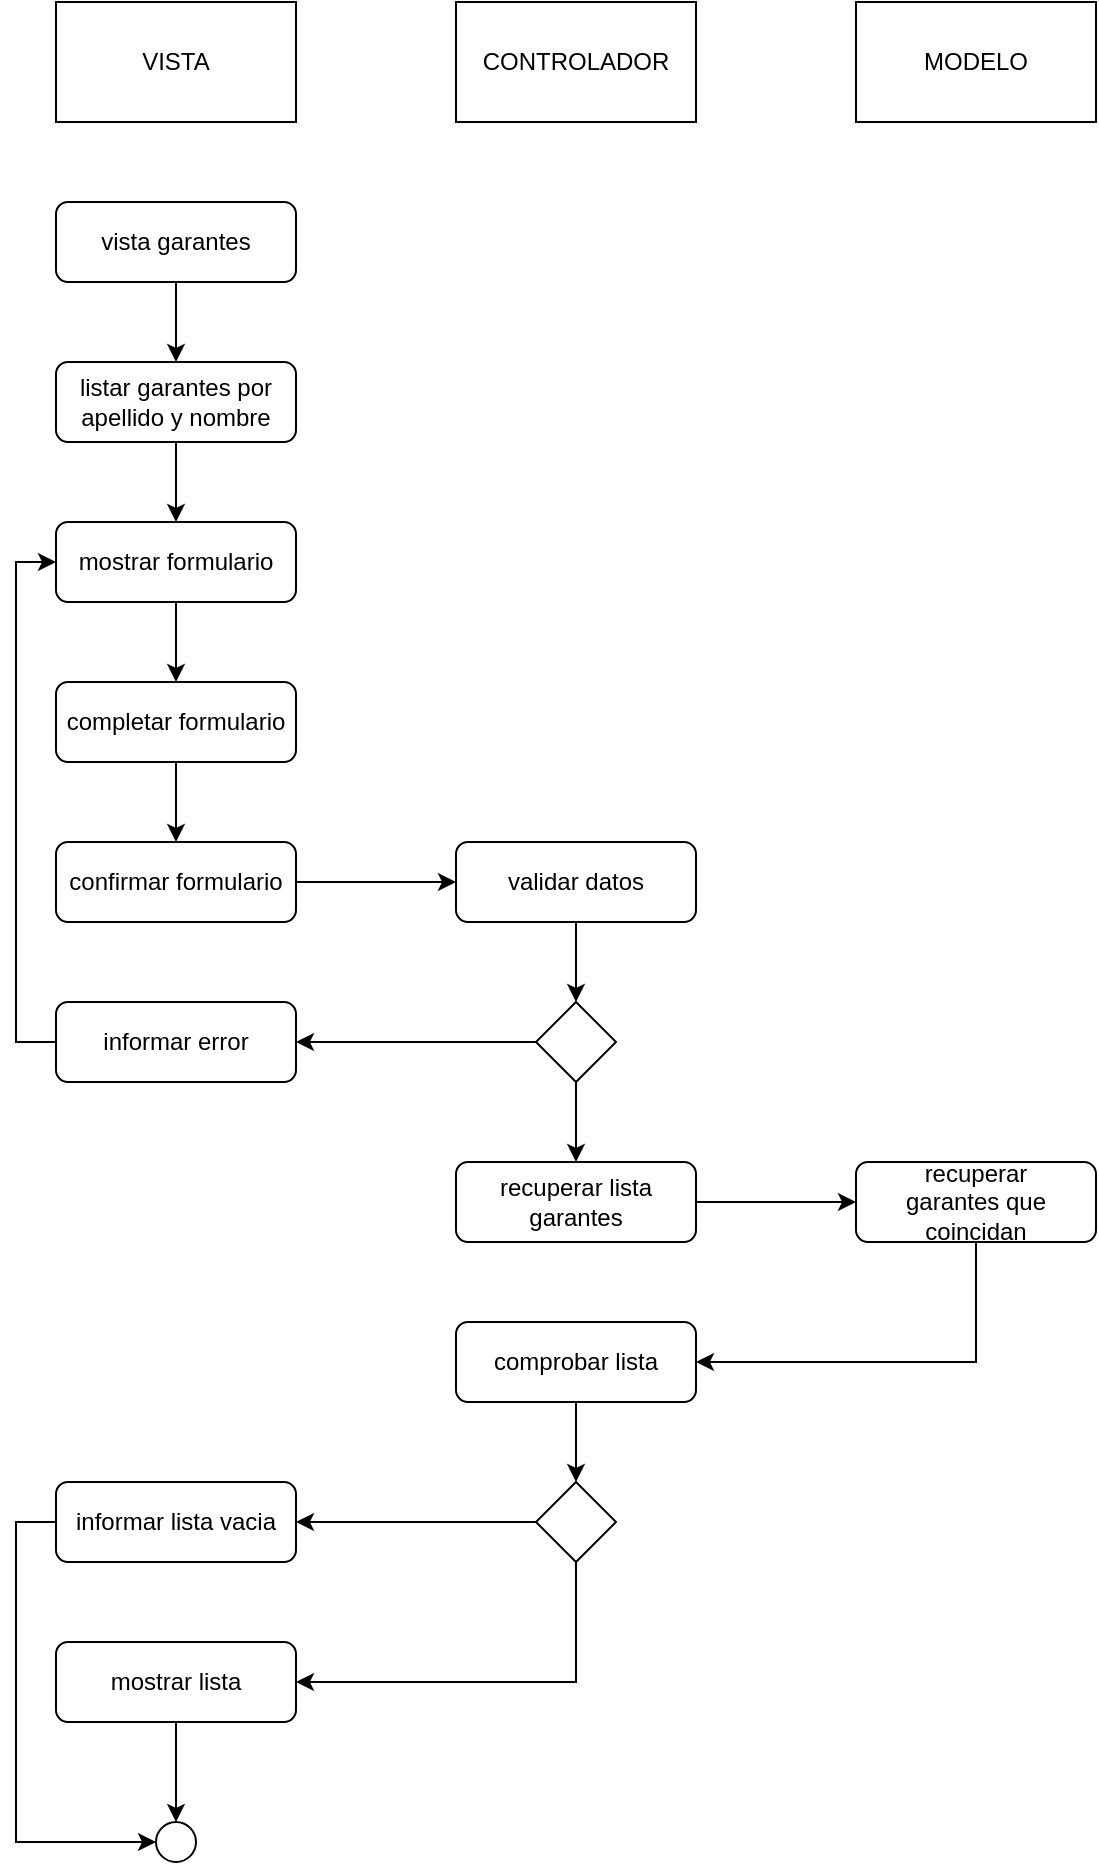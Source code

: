 <mxfile version="28.2.5">
  <diagram name="Página-1" id="5MCwhmPyJRvpIOyLV51R">
    <mxGraphModel dx="1426" dy="679" grid="1" gridSize="10" guides="1" tooltips="1" connect="1" arrows="1" fold="1" page="1" pageScale="1" pageWidth="827" pageHeight="1169" math="0" shadow="0">
      <root>
        <mxCell id="0" />
        <mxCell id="1" parent="0" />
        <mxCell id="ChiYPpP0wzBs2NXoDTnU-1" value="VISTA" style="rounded=0;whiteSpace=wrap;html=1;" vertex="1" parent="1">
          <mxGeometry x="120" y="20" width="120" height="60" as="geometry" />
        </mxCell>
        <mxCell id="ChiYPpP0wzBs2NXoDTnU-2" value="CONTROLADOR" style="rounded=0;whiteSpace=wrap;html=1;" vertex="1" parent="1">
          <mxGeometry x="320" y="20" width="120" height="60" as="geometry" />
        </mxCell>
        <mxCell id="ChiYPpP0wzBs2NXoDTnU-3" value="MODELO" style="rounded=0;whiteSpace=wrap;html=1;" vertex="1" parent="1">
          <mxGeometry x="520" y="20" width="120" height="60" as="geometry" />
        </mxCell>
        <mxCell id="ChiYPpP0wzBs2NXoDTnU-4" value="" style="ellipse;whiteSpace=wrap;html=1;aspect=fixed;fillStyle=solid;fillColor=light-dark(#FFFFFF,#121212);" vertex="1" parent="1">
          <mxGeometry x="170" y="930" width="20" height="20" as="geometry" />
        </mxCell>
        <mxCell id="ChiYPpP0wzBs2NXoDTnU-5" style="edgeStyle=orthogonalEdgeStyle;rounded=0;orthogonalLoop=1;jettySize=auto;html=1;exitX=0.5;exitY=1;exitDx=0;exitDy=0;entryX=0.5;entryY=0;entryDx=0;entryDy=0;" edge="1" parent="1" source="ChiYPpP0wzBs2NXoDTnU-6" target="ChiYPpP0wzBs2NXoDTnU-8">
          <mxGeometry relative="1" as="geometry" />
        </mxCell>
        <mxCell id="ChiYPpP0wzBs2NXoDTnU-6" value="vista garantes" style="rounded=1;whiteSpace=wrap;html=1;" vertex="1" parent="1">
          <mxGeometry x="120" y="120" width="120" height="40" as="geometry" />
        </mxCell>
        <mxCell id="ChiYPpP0wzBs2NXoDTnU-7" style="edgeStyle=orthogonalEdgeStyle;rounded=0;orthogonalLoop=1;jettySize=auto;html=1;exitX=0.5;exitY=1;exitDx=0;exitDy=0;entryX=0.5;entryY=0;entryDx=0;entryDy=0;" edge="1" parent="1" source="ChiYPpP0wzBs2NXoDTnU-8" target="ChiYPpP0wzBs2NXoDTnU-23">
          <mxGeometry relative="1" as="geometry" />
        </mxCell>
        <mxCell id="ChiYPpP0wzBs2NXoDTnU-8" value="listar garantes&amp;nbsp;por apellido y nombre" style="rounded=1;whiteSpace=wrap;html=1;" vertex="1" parent="1">
          <mxGeometry x="120" y="200" width="120" height="40" as="geometry" />
        </mxCell>
        <mxCell id="ChiYPpP0wzBs2NXoDTnU-9" style="edgeStyle=orthogonalEdgeStyle;rounded=0;orthogonalLoop=1;jettySize=auto;html=1;exitX=1;exitY=0.5;exitDx=0;exitDy=0;entryX=0;entryY=0.5;entryDx=0;entryDy=0;" edge="1" parent="1" source="ChiYPpP0wzBs2NXoDTnU-10" target="ChiYPpP0wzBs2NXoDTnU-12">
          <mxGeometry relative="1" as="geometry" />
        </mxCell>
        <mxCell id="ChiYPpP0wzBs2NXoDTnU-10" value="recuperar lista garantes" style="rounded=1;whiteSpace=wrap;html=1;" vertex="1" parent="1">
          <mxGeometry x="320" y="600" width="120" height="40" as="geometry" />
        </mxCell>
        <mxCell id="ChiYPpP0wzBs2NXoDTnU-11" style="edgeStyle=orthogonalEdgeStyle;rounded=0;orthogonalLoop=1;jettySize=auto;html=1;exitX=0.5;exitY=1;exitDx=0;exitDy=0;entryX=1;entryY=0.5;entryDx=0;entryDy=0;" edge="1" parent="1" source="ChiYPpP0wzBs2NXoDTnU-12" target="ChiYPpP0wzBs2NXoDTnU-17">
          <mxGeometry relative="1" as="geometry" />
        </mxCell>
        <mxCell id="ChiYPpP0wzBs2NXoDTnU-12" value="recuperar garantes&amp;nbsp;que coincidan" style="rounded=1;whiteSpace=wrap;html=1;" vertex="1" parent="1">
          <mxGeometry x="520" y="600" width="120" height="40" as="geometry" />
        </mxCell>
        <mxCell id="ChiYPpP0wzBs2NXoDTnU-13" style="edgeStyle=orthogonalEdgeStyle;rounded=0;orthogonalLoop=1;jettySize=auto;html=1;exitX=0;exitY=0.5;exitDx=0;exitDy=0;entryX=1;entryY=0.5;entryDx=0;entryDy=0;" edge="1" parent="1" source="ChiYPpP0wzBs2NXoDTnU-15" target="ChiYPpP0wzBs2NXoDTnU-19">
          <mxGeometry relative="1" as="geometry" />
        </mxCell>
        <mxCell id="ChiYPpP0wzBs2NXoDTnU-14" style="edgeStyle=orthogonalEdgeStyle;rounded=0;orthogonalLoop=1;jettySize=auto;html=1;exitX=0.5;exitY=1;exitDx=0;exitDy=0;entryX=1;entryY=0.5;entryDx=0;entryDy=0;" edge="1" parent="1" source="ChiYPpP0wzBs2NXoDTnU-15" target="ChiYPpP0wzBs2NXoDTnU-21">
          <mxGeometry relative="1" as="geometry" />
        </mxCell>
        <mxCell id="ChiYPpP0wzBs2NXoDTnU-15" value="" style="rhombus;whiteSpace=wrap;html=1;" vertex="1" parent="1">
          <mxGeometry x="360" y="760" width="40" height="40" as="geometry" />
        </mxCell>
        <mxCell id="ChiYPpP0wzBs2NXoDTnU-16" style="edgeStyle=orthogonalEdgeStyle;rounded=0;orthogonalLoop=1;jettySize=auto;html=1;exitX=0.5;exitY=1;exitDx=0;exitDy=0;entryX=0.5;entryY=0;entryDx=0;entryDy=0;" edge="1" parent="1" source="ChiYPpP0wzBs2NXoDTnU-17" target="ChiYPpP0wzBs2NXoDTnU-15">
          <mxGeometry relative="1" as="geometry" />
        </mxCell>
        <mxCell id="ChiYPpP0wzBs2NXoDTnU-17" value="comprobar lista" style="rounded=1;whiteSpace=wrap;html=1;" vertex="1" parent="1">
          <mxGeometry x="320" y="680" width="120" height="40" as="geometry" />
        </mxCell>
        <mxCell id="ChiYPpP0wzBs2NXoDTnU-18" style="edgeStyle=orthogonalEdgeStyle;rounded=0;orthogonalLoop=1;jettySize=auto;html=1;exitX=0;exitY=0.5;exitDx=0;exitDy=0;entryX=0;entryY=0.5;entryDx=0;entryDy=0;" edge="1" parent="1" source="ChiYPpP0wzBs2NXoDTnU-19" target="ChiYPpP0wzBs2NXoDTnU-4">
          <mxGeometry relative="1" as="geometry" />
        </mxCell>
        <mxCell id="ChiYPpP0wzBs2NXoDTnU-19" value="informar lista vacia" style="rounded=1;whiteSpace=wrap;html=1;" vertex="1" parent="1">
          <mxGeometry x="120" y="760" width="120" height="40" as="geometry" />
        </mxCell>
        <mxCell id="ChiYPpP0wzBs2NXoDTnU-20" style="edgeStyle=orthogonalEdgeStyle;rounded=0;orthogonalLoop=1;jettySize=auto;html=1;exitX=0.5;exitY=1;exitDx=0;exitDy=0;entryX=0.5;entryY=0;entryDx=0;entryDy=0;" edge="1" parent="1" source="ChiYPpP0wzBs2NXoDTnU-21" target="ChiYPpP0wzBs2NXoDTnU-4">
          <mxGeometry relative="1" as="geometry" />
        </mxCell>
        <mxCell id="ChiYPpP0wzBs2NXoDTnU-21" value="mostrar lista" style="rounded=1;whiteSpace=wrap;html=1;" vertex="1" parent="1">
          <mxGeometry x="120" y="840" width="120" height="40" as="geometry" />
        </mxCell>
        <mxCell id="ChiYPpP0wzBs2NXoDTnU-22" style="edgeStyle=orthogonalEdgeStyle;rounded=0;orthogonalLoop=1;jettySize=auto;html=1;exitX=0.5;exitY=1;exitDx=0;exitDy=0;entryX=0.5;entryY=0;entryDx=0;entryDy=0;" edge="1" parent="1" source="ChiYPpP0wzBs2NXoDTnU-23" target="ChiYPpP0wzBs2NXoDTnU-25">
          <mxGeometry relative="1" as="geometry" />
        </mxCell>
        <mxCell id="ChiYPpP0wzBs2NXoDTnU-23" value="mostrar formulario" style="rounded=1;whiteSpace=wrap;html=1;" vertex="1" parent="1">
          <mxGeometry x="120" y="280" width="120" height="40" as="geometry" />
        </mxCell>
        <mxCell id="ChiYPpP0wzBs2NXoDTnU-24" style="edgeStyle=orthogonalEdgeStyle;rounded=0;orthogonalLoop=1;jettySize=auto;html=1;exitX=0.5;exitY=1;exitDx=0;exitDy=0;entryX=0.5;entryY=0;entryDx=0;entryDy=0;" edge="1" parent="1" source="ChiYPpP0wzBs2NXoDTnU-25" target="ChiYPpP0wzBs2NXoDTnU-27">
          <mxGeometry relative="1" as="geometry" />
        </mxCell>
        <mxCell id="ChiYPpP0wzBs2NXoDTnU-25" value="completar formulario" style="rounded=1;whiteSpace=wrap;html=1;" vertex="1" parent="1">
          <mxGeometry x="120" y="360" width="120" height="40" as="geometry" />
        </mxCell>
        <mxCell id="ChiYPpP0wzBs2NXoDTnU-26" style="edgeStyle=orthogonalEdgeStyle;rounded=0;orthogonalLoop=1;jettySize=auto;html=1;exitX=1;exitY=0.5;exitDx=0;exitDy=0;entryX=0;entryY=0.5;entryDx=0;entryDy=0;" edge="1" parent="1" source="ChiYPpP0wzBs2NXoDTnU-27" target="ChiYPpP0wzBs2NXoDTnU-29">
          <mxGeometry relative="1" as="geometry" />
        </mxCell>
        <mxCell id="ChiYPpP0wzBs2NXoDTnU-27" value="confirmar formulario" style="rounded=1;whiteSpace=wrap;html=1;" vertex="1" parent="1">
          <mxGeometry x="120" y="440" width="120" height="40" as="geometry" />
        </mxCell>
        <mxCell id="ChiYPpP0wzBs2NXoDTnU-28" style="edgeStyle=orthogonalEdgeStyle;rounded=0;orthogonalLoop=1;jettySize=auto;html=1;exitX=0.5;exitY=1;exitDx=0;exitDy=0;entryX=0.5;entryY=0;entryDx=0;entryDy=0;" edge="1" parent="1" source="ChiYPpP0wzBs2NXoDTnU-29" target="ChiYPpP0wzBs2NXoDTnU-34">
          <mxGeometry relative="1" as="geometry" />
        </mxCell>
        <mxCell id="ChiYPpP0wzBs2NXoDTnU-29" value="validar datos&lt;span style=&quot;color: rgba(0, 0, 0, 0); font-family: monospace; font-size: 0px; text-align: start; text-wrap-mode: nowrap;&quot;&gt;%3CmxGraphModel%3E%3Croot%3E%3CmxCell%20id%3D%220%22%2F%3E%3CmxCell%20id%3D%221%22%20parent%3D%220%22%2F%3E%3CmxCell%20id%3D%222%22%20value%3D%22%22%20style%3D%22rounded%3D1%3BwhiteSpace%3Dwrap%3Bhtml%3D1%3B%22%20vertex%3D%221%22%20parent%3D%221%22%3E%3CmxGeometry%20x%3D%22120%22%20y%3D%22280%22%20width%3D%22120%22%20height%3D%2240%22%20as%3D%22geometry%22%2F%3E%3C%2FmxCell%3E%3C%2Froot%3E%3C%2FmxGraphModel%3E&lt;/span&gt;" style="rounded=1;whiteSpace=wrap;html=1;" vertex="1" parent="1">
          <mxGeometry x="320" y="440" width="120" height="40" as="geometry" />
        </mxCell>
        <mxCell id="ChiYPpP0wzBs2NXoDTnU-30" style="edgeStyle=orthogonalEdgeStyle;rounded=0;orthogonalLoop=1;jettySize=auto;html=1;exitX=0;exitY=0.5;exitDx=0;exitDy=0;entryX=0;entryY=0.5;entryDx=0;entryDy=0;" edge="1" parent="1" source="ChiYPpP0wzBs2NXoDTnU-31" target="ChiYPpP0wzBs2NXoDTnU-23">
          <mxGeometry relative="1" as="geometry" />
        </mxCell>
        <mxCell id="ChiYPpP0wzBs2NXoDTnU-31" value="informar error" style="rounded=1;whiteSpace=wrap;html=1;" vertex="1" parent="1">
          <mxGeometry x="120" y="520" width="120" height="40" as="geometry" />
        </mxCell>
        <mxCell id="ChiYPpP0wzBs2NXoDTnU-32" style="edgeStyle=orthogonalEdgeStyle;rounded=0;orthogonalLoop=1;jettySize=auto;html=1;exitX=0;exitY=0.5;exitDx=0;exitDy=0;entryX=1;entryY=0.5;entryDx=0;entryDy=0;" edge="1" parent="1" source="ChiYPpP0wzBs2NXoDTnU-34" target="ChiYPpP0wzBs2NXoDTnU-31">
          <mxGeometry relative="1" as="geometry" />
        </mxCell>
        <mxCell id="ChiYPpP0wzBs2NXoDTnU-33" style="edgeStyle=orthogonalEdgeStyle;rounded=0;orthogonalLoop=1;jettySize=auto;html=1;exitX=0.5;exitY=1;exitDx=0;exitDy=0;entryX=0.5;entryY=0;entryDx=0;entryDy=0;" edge="1" parent="1" source="ChiYPpP0wzBs2NXoDTnU-34" target="ChiYPpP0wzBs2NXoDTnU-10">
          <mxGeometry relative="1" as="geometry" />
        </mxCell>
        <mxCell id="ChiYPpP0wzBs2NXoDTnU-34" value="" style="rhombus;whiteSpace=wrap;html=1;" vertex="1" parent="1">
          <mxGeometry x="360" y="520" width="40" height="40" as="geometry" />
        </mxCell>
      </root>
    </mxGraphModel>
  </diagram>
</mxfile>
